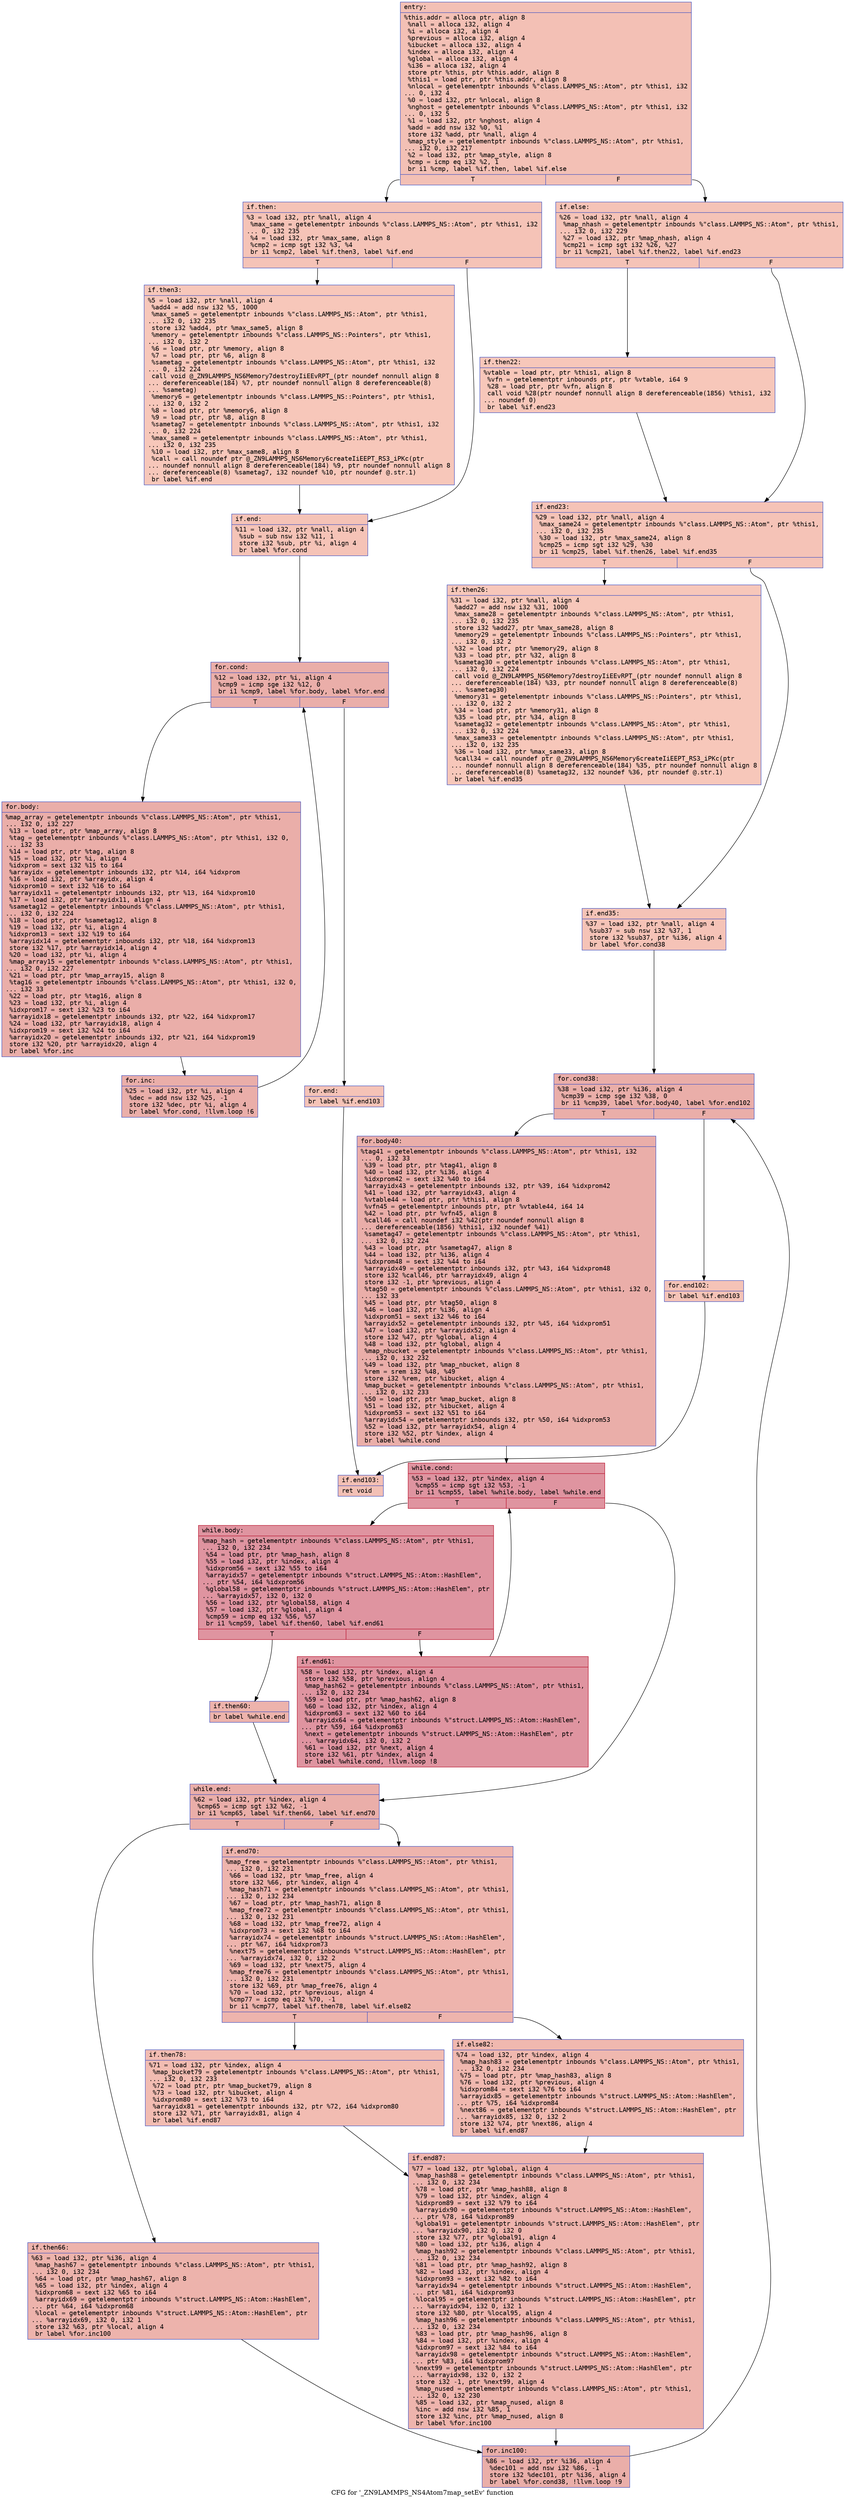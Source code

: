 digraph "CFG for '_ZN9LAMMPS_NS4Atom7map_setEv' function" {
	label="CFG for '_ZN9LAMMPS_NS4Atom7map_setEv' function";

	Node0x562d5427f040 [shape=record,color="#3d50c3ff", style=filled, fillcolor="#e5705870" fontname="Courier",label="{entry:\l|  %this.addr = alloca ptr, align 8\l  %nall = alloca i32, align 4\l  %i = alloca i32, align 4\l  %previous = alloca i32, align 4\l  %ibucket = alloca i32, align 4\l  %index = alloca i32, align 4\l  %global = alloca i32, align 4\l  %i36 = alloca i32, align 4\l  store ptr %this, ptr %this.addr, align 8\l  %this1 = load ptr, ptr %this.addr, align 8\l  %nlocal = getelementptr inbounds %\"class.LAMMPS_NS::Atom\", ptr %this1, i32\l... 0, i32 4\l  %0 = load i32, ptr %nlocal, align 8\l  %nghost = getelementptr inbounds %\"class.LAMMPS_NS::Atom\", ptr %this1, i32\l... 0, i32 5\l  %1 = load i32, ptr %nghost, align 4\l  %add = add nsw i32 %0, %1\l  store i32 %add, ptr %nall, align 4\l  %map_style = getelementptr inbounds %\"class.LAMMPS_NS::Atom\", ptr %this1,\l... i32 0, i32 217\l  %2 = load i32, ptr %map_style, align 8\l  %cmp = icmp eq i32 %2, 1\l  br i1 %cmp, label %if.then, label %if.else\l|{<s0>T|<s1>F}}"];
	Node0x562d5427f040:s0 -> Node0x562d54281760[tooltip="entry -> if.then\nProbability 50.00%" ];
	Node0x562d5427f040:s1 -> Node0x562d542817d0[tooltip="entry -> if.else\nProbability 50.00%" ];
	Node0x562d54281760 [shape=record,color="#3d50c3ff", style=filled, fillcolor="#e8765c70" fontname="Courier",label="{if.then:\l|  %3 = load i32, ptr %nall, align 4\l  %max_same = getelementptr inbounds %\"class.LAMMPS_NS::Atom\", ptr %this1, i32\l... 0, i32 235\l  %4 = load i32, ptr %max_same, align 8\l  %cmp2 = icmp sgt i32 %3, %4\l  br i1 %cmp2, label %if.then3, label %if.end\l|{<s0>T|<s1>F}}"];
	Node0x562d54281760:s0 -> Node0x562d54281bc0[tooltip="if.then -> if.then3\nProbability 50.00%" ];
	Node0x562d54281760:s1 -> Node0x562d54281c40[tooltip="if.then -> if.end\nProbability 50.00%" ];
	Node0x562d54281bc0 [shape=record,color="#3d50c3ff", style=filled, fillcolor="#ec7f6370" fontname="Courier",label="{if.then3:\l|  %5 = load i32, ptr %nall, align 4\l  %add4 = add nsw i32 %5, 1000\l  %max_same5 = getelementptr inbounds %\"class.LAMMPS_NS::Atom\", ptr %this1,\l... i32 0, i32 235\l  store i32 %add4, ptr %max_same5, align 8\l  %memory = getelementptr inbounds %\"class.LAMMPS_NS::Pointers\", ptr %this1,\l... i32 0, i32 2\l  %6 = load ptr, ptr %memory, align 8\l  %7 = load ptr, ptr %6, align 8\l  %sametag = getelementptr inbounds %\"class.LAMMPS_NS::Atom\", ptr %this1, i32\l... 0, i32 224\l  call void @_ZN9LAMMPS_NS6Memory7destroyIiEEvRPT_(ptr noundef nonnull align 8\l... dereferenceable(184) %7, ptr noundef nonnull align 8 dereferenceable(8)\l... %sametag)\l  %memory6 = getelementptr inbounds %\"class.LAMMPS_NS::Pointers\", ptr %this1,\l... i32 0, i32 2\l  %8 = load ptr, ptr %memory6, align 8\l  %9 = load ptr, ptr %8, align 8\l  %sametag7 = getelementptr inbounds %\"class.LAMMPS_NS::Atom\", ptr %this1, i32\l... 0, i32 224\l  %max_same8 = getelementptr inbounds %\"class.LAMMPS_NS::Atom\", ptr %this1,\l... i32 0, i32 235\l  %10 = load i32, ptr %max_same8, align 8\l  %call = call noundef ptr @_ZN9LAMMPS_NS6Memory6createIiEEPT_RS3_iPKc(ptr\l... noundef nonnull align 8 dereferenceable(184) %9, ptr noundef nonnull align 8\l... dereferenceable(8) %sametag7, i32 noundef %10, ptr noundef @.str.1)\l  br label %if.end\l}"];
	Node0x562d54281bc0 -> Node0x562d54281c40[tooltip="if.then3 -> if.end\nProbability 100.00%" ];
	Node0x562d54281c40 [shape=record,color="#3d50c3ff", style=filled, fillcolor="#e8765c70" fontname="Courier",label="{if.end:\l|  %11 = load i32, ptr %nall, align 4\l  %sub = sub nsw i32 %11, 1\l  store i32 %sub, ptr %i, align 4\l  br label %for.cond\l}"];
	Node0x562d54281c40 -> Node0x562d54283060[tooltip="if.end -> for.cond\nProbability 100.00%" ];
	Node0x562d54283060 [shape=record,color="#3d50c3ff", style=filled, fillcolor="#d0473d70" fontname="Courier",label="{for.cond:\l|  %12 = load i32, ptr %i, align 4\l  %cmp9 = icmp sge i32 %12, 0\l  br i1 %cmp9, label %for.body, label %for.end\l|{<s0>T|<s1>F}}"];
	Node0x562d54283060:s0 -> Node0x562d54283250[tooltip="for.cond -> for.body\nProbability 96.88%" ];
	Node0x562d54283060:s1 -> Node0x562d542832d0[tooltip="for.cond -> for.end\nProbability 3.12%" ];
	Node0x562d54283250 [shape=record,color="#3d50c3ff", style=filled, fillcolor="#d0473d70" fontname="Courier",label="{for.body:\l|  %map_array = getelementptr inbounds %\"class.LAMMPS_NS::Atom\", ptr %this1,\l... i32 0, i32 227\l  %13 = load ptr, ptr %map_array, align 8\l  %tag = getelementptr inbounds %\"class.LAMMPS_NS::Atom\", ptr %this1, i32 0,\l... i32 33\l  %14 = load ptr, ptr %tag, align 8\l  %15 = load i32, ptr %i, align 4\l  %idxprom = sext i32 %15 to i64\l  %arrayidx = getelementptr inbounds i32, ptr %14, i64 %idxprom\l  %16 = load i32, ptr %arrayidx, align 4\l  %idxprom10 = sext i32 %16 to i64\l  %arrayidx11 = getelementptr inbounds i32, ptr %13, i64 %idxprom10\l  %17 = load i32, ptr %arrayidx11, align 4\l  %sametag12 = getelementptr inbounds %\"class.LAMMPS_NS::Atom\", ptr %this1,\l... i32 0, i32 224\l  %18 = load ptr, ptr %sametag12, align 8\l  %19 = load i32, ptr %i, align 4\l  %idxprom13 = sext i32 %19 to i64\l  %arrayidx14 = getelementptr inbounds i32, ptr %18, i64 %idxprom13\l  store i32 %17, ptr %arrayidx14, align 4\l  %20 = load i32, ptr %i, align 4\l  %map_array15 = getelementptr inbounds %\"class.LAMMPS_NS::Atom\", ptr %this1,\l... i32 0, i32 227\l  %21 = load ptr, ptr %map_array15, align 8\l  %tag16 = getelementptr inbounds %\"class.LAMMPS_NS::Atom\", ptr %this1, i32 0,\l... i32 33\l  %22 = load ptr, ptr %tag16, align 8\l  %23 = load i32, ptr %i, align 4\l  %idxprom17 = sext i32 %23 to i64\l  %arrayidx18 = getelementptr inbounds i32, ptr %22, i64 %idxprom17\l  %24 = load i32, ptr %arrayidx18, align 4\l  %idxprom19 = sext i32 %24 to i64\l  %arrayidx20 = getelementptr inbounds i32, ptr %21, i64 %idxprom19\l  store i32 %20, ptr %arrayidx20, align 4\l  br label %for.inc\l}"];
	Node0x562d54283250 -> Node0x562d54284d00[tooltip="for.body -> for.inc\nProbability 100.00%" ];
	Node0x562d54284d00 [shape=record,color="#3d50c3ff", style=filled, fillcolor="#d0473d70" fontname="Courier",label="{for.inc:\l|  %25 = load i32, ptr %i, align 4\l  %dec = add nsw i32 %25, -1\l  store i32 %dec, ptr %i, align 4\l  br label %for.cond, !llvm.loop !6\l}"];
	Node0x562d54284d00 -> Node0x562d54283060[tooltip="for.inc -> for.cond\nProbability 100.00%" ];
	Node0x562d542832d0 [shape=record,color="#3d50c3ff", style=filled, fillcolor="#e8765c70" fontname="Courier",label="{for.end:\l|  br label %if.end103\l}"];
	Node0x562d542832d0 -> Node0x562d542850f0[tooltip="for.end -> if.end103\nProbability 100.00%" ];
	Node0x562d542817d0 [shape=record,color="#3d50c3ff", style=filled, fillcolor="#e8765c70" fontname="Courier",label="{if.else:\l|  %26 = load i32, ptr %nall, align 4\l  %map_nhash = getelementptr inbounds %\"class.LAMMPS_NS::Atom\", ptr %this1,\l... i32 0, i32 229\l  %27 = load i32, ptr %map_nhash, align 4\l  %cmp21 = icmp sgt i32 %26, %27\l  br i1 %cmp21, label %if.then22, label %if.end23\l|{<s0>T|<s1>F}}"];
	Node0x562d542817d0:s0 -> Node0x562d54285480[tooltip="if.else -> if.then22\nProbability 50.00%" ];
	Node0x562d542817d0:s1 -> Node0x562d54285500[tooltip="if.else -> if.end23\nProbability 50.00%" ];
	Node0x562d54285480 [shape=record,color="#3d50c3ff", style=filled, fillcolor="#ec7f6370" fontname="Courier",label="{if.then22:\l|  %vtable = load ptr, ptr %this1, align 8\l  %vfn = getelementptr inbounds ptr, ptr %vtable, i64 9\l  %28 = load ptr, ptr %vfn, align 8\l  call void %28(ptr noundef nonnull align 8 dereferenceable(1856) %this1, i32\l... noundef 0)\l  br label %if.end23\l}"];
	Node0x562d54285480 -> Node0x562d54285500[tooltip="if.then22 -> if.end23\nProbability 100.00%" ];
	Node0x562d54285500 [shape=record,color="#3d50c3ff", style=filled, fillcolor="#e8765c70" fontname="Courier",label="{if.end23:\l|  %29 = load i32, ptr %nall, align 4\l  %max_same24 = getelementptr inbounds %\"class.LAMMPS_NS::Atom\", ptr %this1,\l... i32 0, i32 235\l  %30 = load i32, ptr %max_same24, align 8\l  %cmp25 = icmp sgt i32 %29, %30\l  br i1 %cmp25, label %if.then26, label %if.end35\l|{<s0>T|<s1>F}}"];
	Node0x562d54285500:s0 -> Node0x562d54285c80[tooltip="if.end23 -> if.then26\nProbability 50.00%" ];
	Node0x562d54285500:s1 -> Node0x562d54285d00[tooltip="if.end23 -> if.end35\nProbability 50.00%" ];
	Node0x562d54285c80 [shape=record,color="#3d50c3ff", style=filled, fillcolor="#ec7f6370" fontname="Courier",label="{if.then26:\l|  %31 = load i32, ptr %nall, align 4\l  %add27 = add nsw i32 %31, 1000\l  %max_same28 = getelementptr inbounds %\"class.LAMMPS_NS::Atom\", ptr %this1,\l... i32 0, i32 235\l  store i32 %add27, ptr %max_same28, align 8\l  %memory29 = getelementptr inbounds %\"class.LAMMPS_NS::Pointers\", ptr %this1,\l... i32 0, i32 2\l  %32 = load ptr, ptr %memory29, align 8\l  %33 = load ptr, ptr %32, align 8\l  %sametag30 = getelementptr inbounds %\"class.LAMMPS_NS::Atom\", ptr %this1,\l... i32 0, i32 224\l  call void @_ZN9LAMMPS_NS6Memory7destroyIiEEvRPT_(ptr noundef nonnull align 8\l... dereferenceable(184) %33, ptr noundef nonnull align 8 dereferenceable(8)\l... %sametag30)\l  %memory31 = getelementptr inbounds %\"class.LAMMPS_NS::Pointers\", ptr %this1,\l... i32 0, i32 2\l  %34 = load ptr, ptr %memory31, align 8\l  %35 = load ptr, ptr %34, align 8\l  %sametag32 = getelementptr inbounds %\"class.LAMMPS_NS::Atom\", ptr %this1,\l... i32 0, i32 224\l  %max_same33 = getelementptr inbounds %\"class.LAMMPS_NS::Atom\", ptr %this1,\l... i32 0, i32 235\l  %36 = load i32, ptr %max_same33, align 8\l  %call34 = call noundef ptr @_ZN9LAMMPS_NS6Memory6createIiEEPT_RS3_iPKc(ptr\l... noundef nonnull align 8 dereferenceable(184) %35, ptr noundef nonnull align 8\l... dereferenceable(8) %sametag32, i32 noundef %36, ptr noundef @.str.1)\l  br label %if.end35\l}"];
	Node0x562d54285c80 -> Node0x562d54285d00[tooltip="if.then26 -> if.end35\nProbability 100.00%" ];
	Node0x562d54285d00 [shape=record,color="#3d50c3ff", style=filled, fillcolor="#e8765c70" fontname="Courier",label="{if.end35:\l|  %37 = load i32, ptr %nall, align 4\l  %sub37 = sub nsw i32 %37, 1\l  store i32 %sub37, ptr %i36, align 4\l  br label %for.cond38\l}"];
	Node0x562d54285d00 -> Node0x562d54286d70[tooltip="if.end35 -> for.cond38\nProbability 100.00%" ];
	Node0x562d54286d70 [shape=record,color="#3d50c3ff", style=filled, fillcolor="#d0473d70" fontname="Courier",label="{for.cond38:\l|  %38 = load i32, ptr %i36, align 4\l  %cmp39 = icmp sge i32 %38, 0\l  br i1 %cmp39, label %for.body40, label %for.end102\l|{<s0>T|<s1>F}}"];
	Node0x562d54286d70:s0 -> Node0x562d54286f60[tooltip="for.cond38 -> for.body40\nProbability 96.88%" ];
	Node0x562d54286d70:s1 -> Node0x562d54286fe0[tooltip="for.cond38 -> for.end102\nProbability 3.12%" ];
	Node0x562d54286f60 [shape=record,color="#3d50c3ff", style=filled, fillcolor="#d0473d70" fontname="Courier",label="{for.body40:\l|  %tag41 = getelementptr inbounds %\"class.LAMMPS_NS::Atom\", ptr %this1, i32\l... 0, i32 33\l  %39 = load ptr, ptr %tag41, align 8\l  %40 = load i32, ptr %i36, align 4\l  %idxprom42 = sext i32 %40 to i64\l  %arrayidx43 = getelementptr inbounds i32, ptr %39, i64 %idxprom42\l  %41 = load i32, ptr %arrayidx43, align 4\l  %vtable44 = load ptr, ptr %this1, align 8\l  %vfn45 = getelementptr inbounds ptr, ptr %vtable44, i64 14\l  %42 = load ptr, ptr %vfn45, align 8\l  %call46 = call noundef i32 %42(ptr noundef nonnull align 8\l... dereferenceable(1856) %this1, i32 noundef %41)\l  %sametag47 = getelementptr inbounds %\"class.LAMMPS_NS::Atom\", ptr %this1,\l... i32 0, i32 224\l  %43 = load ptr, ptr %sametag47, align 8\l  %44 = load i32, ptr %i36, align 4\l  %idxprom48 = sext i32 %44 to i64\l  %arrayidx49 = getelementptr inbounds i32, ptr %43, i64 %idxprom48\l  store i32 %call46, ptr %arrayidx49, align 4\l  store i32 -1, ptr %previous, align 4\l  %tag50 = getelementptr inbounds %\"class.LAMMPS_NS::Atom\", ptr %this1, i32 0,\l... i32 33\l  %45 = load ptr, ptr %tag50, align 8\l  %46 = load i32, ptr %i36, align 4\l  %idxprom51 = sext i32 %46 to i64\l  %arrayidx52 = getelementptr inbounds i32, ptr %45, i64 %idxprom51\l  %47 = load i32, ptr %arrayidx52, align 4\l  store i32 %47, ptr %global, align 4\l  %48 = load i32, ptr %global, align 4\l  %map_nbucket = getelementptr inbounds %\"class.LAMMPS_NS::Atom\", ptr %this1,\l... i32 0, i32 232\l  %49 = load i32, ptr %map_nbucket, align 8\l  %rem = srem i32 %48, %49\l  store i32 %rem, ptr %ibucket, align 4\l  %map_bucket = getelementptr inbounds %\"class.LAMMPS_NS::Atom\", ptr %this1,\l... i32 0, i32 233\l  %50 = load ptr, ptr %map_bucket, align 8\l  %51 = load i32, ptr %ibucket, align 4\l  %idxprom53 = sext i32 %51 to i64\l  %arrayidx54 = getelementptr inbounds i32, ptr %50, i64 %idxprom53\l  %52 = load i32, ptr %arrayidx54, align 4\l  store i32 %52, ptr %index, align 4\l  br label %while.cond\l}"];
	Node0x562d54286f60 -> Node0x562d54289110[tooltip="for.body40 -> while.cond\nProbability 100.00%" ];
	Node0x562d54289110 [shape=record,color="#b70d28ff", style=filled, fillcolor="#b70d2870" fontname="Courier",label="{while.cond:\l|  %53 = load i32, ptr %index, align 4\l  %cmp55 = icmp sgt i32 %53, -1\l  br i1 %cmp55, label %while.body, label %while.end\l|{<s0>T|<s1>F}}"];
	Node0x562d54289110:s0 -> Node0x562d54289330[tooltip="while.cond -> while.body\nProbability 96.88%" ];
	Node0x562d54289110:s1 -> Node0x562d542893b0[tooltip="while.cond -> while.end\nProbability 3.12%" ];
	Node0x562d54289330 [shape=record,color="#b70d28ff", style=filled, fillcolor="#b70d2870" fontname="Courier",label="{while.body:\l|  %map_hash = getelementptr inbounds %\"class.LAMMPS_NS::Atom\", ptr %this1,\l... i32 0, i32 234\l  %54 = load ptr, ptr %map_hash, align 8\l  %55 = load i32, ptr %index, align 4\l  %idxprom56 = sext i32 %55 to i64\l  %arrayidx57 = getelementptr inbounds %\"struct.LAMMPS_NS::Atom::HashElem\",\l... ptr %54, i64 %idxprom56\l  %global58 = getelementptr inbounds %\"struct.LAMMPS_NS::Atom::HashElem\", ptr\l... %arrayidx57, i32 0, i32 0\l  %56 = load i32, ptr %global58, align 4\l  %57 = load i32, ptr %global, align 4\l  %cmp59 = icmp eq i32 %56, %57\l  br i1 %cmp59, label %if.then60, label %if.end61\l|{<s0>T|<s1>F}}"];
	Node0x562d54289330:s0 -> Node0x562d5428a0e0[tooltip="while.body -> if.then60\nProbability 3.12%" ];
	Node0x562d54289330:s1 -> Node0x562d5428a160[tooltip="while.body -> if.end61\nProbability 96.88%" ];
	Node0x562d5428a0e0 [shape=record,color="#3d50c3ff", style=filled, fillcolor="#d6524470" fontname="Courier",label="{if.then60:\l|  br label %while.end\l}"];
	Node0x562d5428a0e0 -> Node0x562d542893b0[tooltip="if.then60 -> while.end\nProbability 100.00%" ];
	Node0x562d5428a160 [shape=record,color="#b70d28ff", style=filled, fillcolor="#b70d2870" fontname="Courier",label="{if.end61:\l|  %58 = load i32, ptr %index, align 4\l  store i32 %58, ptr %previous, align 4\l  %map_hash62 = getelementptr inbounds %\"class.LAMMPS_NS::Atom\", ptr %this1,\l... i32 0, i32 234\l  %59 = load ptr, ptr %map_hash62, align 8\l  %60 = load i32, ptr %index, align 4\l  %idxprom63 = sext i32 %60 to i64\l  %arrayidx64 = getelementptr inbounds %\"struct.LAMMPS_NS::Atom::HashElem\",\l... ptr %59, i64 %idxprom63\l  %next = getelementptr inbounds %\"struct.LAMMPS_NS::Atom::HashElem\", ptr\l... %arrayidx64, i32 0, i32 2\l  %61 = load i32, ptr %next, align 4\l  store i32 %61, ptr %index, align 4\l  br label %while.cond, !llvm.loop !8\l}"];
	Node0x562d5428a160 -> Node0x562d54289110[tooltip="if.end61 -> while.cond\nProbability 100.00%" ];
	Node0x562d542893b0 [shape=record,color="#3d50c3ff", style=filled, fillcolor="#d0473d70" fontname="Courier",label="{while.end:\l|  %62 = load i32, ptr %index, align 4\l  %cmp65 = icmp sgt i32 %62, -1\l  br i1 %cmp65, label %if.then66, label %if.end70\l|{<s0>T|<s1>F}}"];
	Node0x562d542893b0:s0 -> Node0x562d5428ac50[tooltip="while.end -> if.then66\nProbability 62.50%" ];
	Node0x562d542893b0:s1 -> Node0x562d5428acd0[tooltip="while.end -> if.end70\nProbability 37.50%" ];
	Node0x562d5428ac50 [shape=record,color="#3d50c3ff", style=filled, fillcolor="#d6524470" fontname="Courier",label="{if.then66:\l|  %63 = load i32, ptr %i36, align 4\l  %map_hash67 = getelementptr inbounds %\"class.LAMMPS_NS::Atom\", ptr %this1,\l... i32 0, i32 234\l  %64 = load ptr, ptr %map_hash67, align 8\l  %65 = load i32, ptr %index, align 4\l  %idxprom68 = sext i32 %65 to i64\l  %arrayidx69 = getelementptr inbounds %\"struct.LAMMPS_NS::Atom::HashElem\",\l... ptr %64, i64 %idxprom68\l  %local = getelementptr inbounds %\"struct.LAMMPS_NS::Atom::HashElem\", ptr\l... %arrayidx69, i32 0, i32 1\l  store i32 %63, ptr %local, align 4\l  br label %for.inc100\l}"];
	Node0x562d5428ac50 -> Node0x562d5428b360[tooltip="if.then66 -> for.inc100\nProbability 100.00%" ];
	Node0x562d5428acd0 [shape=record,color="#3d50c3ff", style=filled, fillcolor="#d8564670" fontname="Courier",label="{if.end70:\l|  %map_free = getelementptr inbounds %\"class.LAMMPS_NS::Atom\", ptr %this1,\l... i32 0, i32 231\l  %66 = load i32, ptr %map_free, align 4\l  store i32 %66, ptr %index, align 4\l  %map_hash71 = getelementptr inbounds %\"class.LAMMPS_NS::Atom\", ptr %this1,\l... i32 0, i32 234\l  %67 = load ptr, ptr %map_hash71, align 8\l  %map_free72 = getelementptr inbounds %\"class.LAMMPS_NS::Atom\", ptr %this1,\l... i32 0, i32 231\l  %68 = load i32, ptr %map_free72, align 4\l  %idxprom73 = sext i32 %68 to i64\l  %arrayidx74 = getelementptr inbounds %\"struct.LAMMPS_NS::Atom::HashElem\",\l... ptr %67, i64 %idxprom73\l  %next75 = getelementptr inbounds %\"struct.LAMMPS_NS::Atom::HashElem\", ptr\l... %arrayidx74, i32 0, i32 2\l  %69 = load i32, ptr %next75, align 4\l  %map_free76 = getelementptr inbounds %\"class.LAMMPS_NS::Atom\", ptr %this1,\l... i32 0, i32 231\l  store i32 %69, ptr %map_free76, align 4\l  %70 = load i32, ptr %previous, align 4\l  %cmp77 = icmp eq i32 %70, -1\l  br i1 %cmp77, label %if.then78, label %if.else82\l|{<s0>T|<s1>F}}"];
	Node0x562d5428acd0:s0 -> Node0x562d5428bed0[tooltip="if.end70 -> if.then78\nProbability 37.50%" ];
	Node0x562d5428acd0:s1 -> Node0x562d5428bf50[tooltip="if.end70 -> if.else82\nProbability 62.50%" ];
	Node0x562d5428bed0 [shape=record,color="#3d50c3ff", style=filled, fillcolor="#e1675170" fontname="Courier",label="{if.then78:\l|  %71 = load i32, ptr %index, align 4\l  %map_bucket79 = getelementptr inbounds %\"class.LAMMPS_NS::Atom\", ptr %this1,\l... i32 0, i32 233\l  %72 = load ptr, ptr %map_bucket79, align 8\l  %73 = load i32, ptr %ibucket, align 4\l  %idxprom80 = sext i32 %73 to i64\l  %arrayidx81 = getelementptr inbounds i32, ptr %72, i64 %idxprom80\l  store i32 %71, ptr %arrayidx81, align 4\l  br label %if.end87\l}"];
	Node0x562d5428bed0 -> Node0x562d5428c500[tooltip="if.then78 -> if.end87\nProbability 100.00%" ];
	Node0x562d5428bf50 [shape=record,color="#3d50c3ff", style=filled, fillcolor="#dc5d4a70" fontname="Courier",label="{if.else82:\l|  %74 = load i32, ptr %index, align 4\l  %map_hash83 = getelementptr inbounds %\"class.LAMMPS_NS::Atom\", ptr %this1,\l... i32 0, i32 234\l  %75 = load ptr, ptr %map_hash83, align 8\l  %76 = load i32, ptr %previous, align 4\l  %idxprom84 = sext i32 %76 to i64\l  %arrayidx85 = getelementptr inbounds %\"struct.LAMMPS_NS::Atom::HashElem\",\l... ptr %75, i64 %idxprom84\l  %next86 = getelementptr inbounds %\"struct.LAMMPS_NS::Atom::HashElem\", ptr\l... %arrayidx85, i32 0, i32 2\l  store i32 %74, ptr %next86, align 4\l  br label %if.end87\l}"];
	Node0x562d5428bf50 -> Node0x562d5428c500[tooltip="if.else82 -> if.end87\nProbability 100.00%" ];
	Node0x562d5428c500 [shape=record,color="#3d50c3ff", style=filled, fillcolor="#d8564670" fontname="Courier",label="{if.end87:\l|  %77 = load i32, ptr %global, align 4\l  %map_hash88 = getelementptr inbounds %\"class.LAMMPS_NS::Atom\", ptr %this1,\l... i32 0, i32 234\l  %78 = load ptr, ptr %map_hash88, align 8\l  %79 = load i32, ptr %index, align 4\l  %idxprom89 = sext i32 %79 to i64\l  %arrayidx90 = getelementptr inbounds %\"struct.LAMMPS_NS::Atom::HashElem\",\l... ptr %78, i64 %idxprom89\l  %global91 = getelementptr inbounds %\"struct.LAMMPS_NS::Atom::HashElem\", ptr\l... %arrayidx90, i32 0, i32 0\l  store i32 %77, ptr %global91, align 4\l  %80 = load i32, ptr %i36, align 4\l  %map_hash92 = getelementptr inbounds %\"class.LAMMPS_NS::Atom\", ptr %this1,\l... i32 0, i32 234\l  %81 = load ptr, ptr %map_hash92, align 8\l  %82 = load i32, ptr %index, align 4\l  %idxprom93 = sext i32 %82 to i64\l  %arrayidx94 = getelementptr inbounds %\"struct.LAMMPS_NS::Atom::HashElem\",\l... ptr %81, i64 %idxprom93\l  %local95 = getelementptr inbounds %\"struct.LAMMPS_NS::Atom::HashElem\", ptr\l... %arrayidx94, i32 0, i32 1\l  store i32 %80, ptr %local95, align 4\l  %map_hash96 = getelementptr inbounds %\"class.LAMMPS_NS::Atom\", ptr %this1,\l... i32 0, i32 234\l  %83 = load ptr, ptr %map_hash96, align 8\l  %84 = load i32, ptr %index, align 4\l  %idxprom97 = sext i32 %84 to i64\l  %arrayidx98 = getelementptr inbounds %\"struct.LAMMPS_NS::Atom::HashElem\",\l... ptr %83, i64 %idxprom97\l  %next99 = getelementptr inbounds %\"struct.LAMMPS_NS::Atom::HashElem\", ptr\l... %arrayidx98, i32 0, i32 2\l  store i32 -1, ptr %next99, align 4\l  %map_nused = getelementptr inbounds %\"class.LAMMPS_NS::Atom\", ptr %this1,\l... i32 0, i32 230\l  %85 = load i32, ptr %map_nused, align 8\l  %inc = add nsw i32 %85, 1\l  store i32 %inc, ptr %map_nused, align 8\l  br label %for.inc100\l}"];
	Node0x562d5428c500 -> Node0x562d5428b360[tooltip="if.end87 -> for.inc100\nProbability 100.00%" ];
	Node0x562d5428b360 [shape=record,color="#3d50c3ff", style=filled, fillcolor="#d0473d70" fontname="Courier",label="{for.inc100:\l|  %86 = load i32, ptr %i36, align 4\l  %dec101 = add nsw i32 %86, -1\l  store i32 %dec101, ptr %i36, align 4\l  br label %for.cond38, !llvm.loop !9\l}"];
	Node0x562d5428b360 -> Node0x562d54286d70[tooltip="for.inc100 -> for.cond38\nProbability 100.00%" ];
	Node0x562d54286fe0 [shape=record,color="#3d50c3ff", style=filled, fillcolor="#e8765c70" fontname="Courier",label="{for.end102:\l|  br label %if.end103\l}"];
	Node0x562d54286fe0 -> Node0x562d542850f0[tooltip="for.end102 -> if.end103\nProbability 100.00%" ];
	Node0x562d542850f0 [shape=record,color="#3d50c3ff", style=filled, fillcolor="#e5705870" fontname="Courier",label="{if.end103:\l|  ret void\l}"];
}
